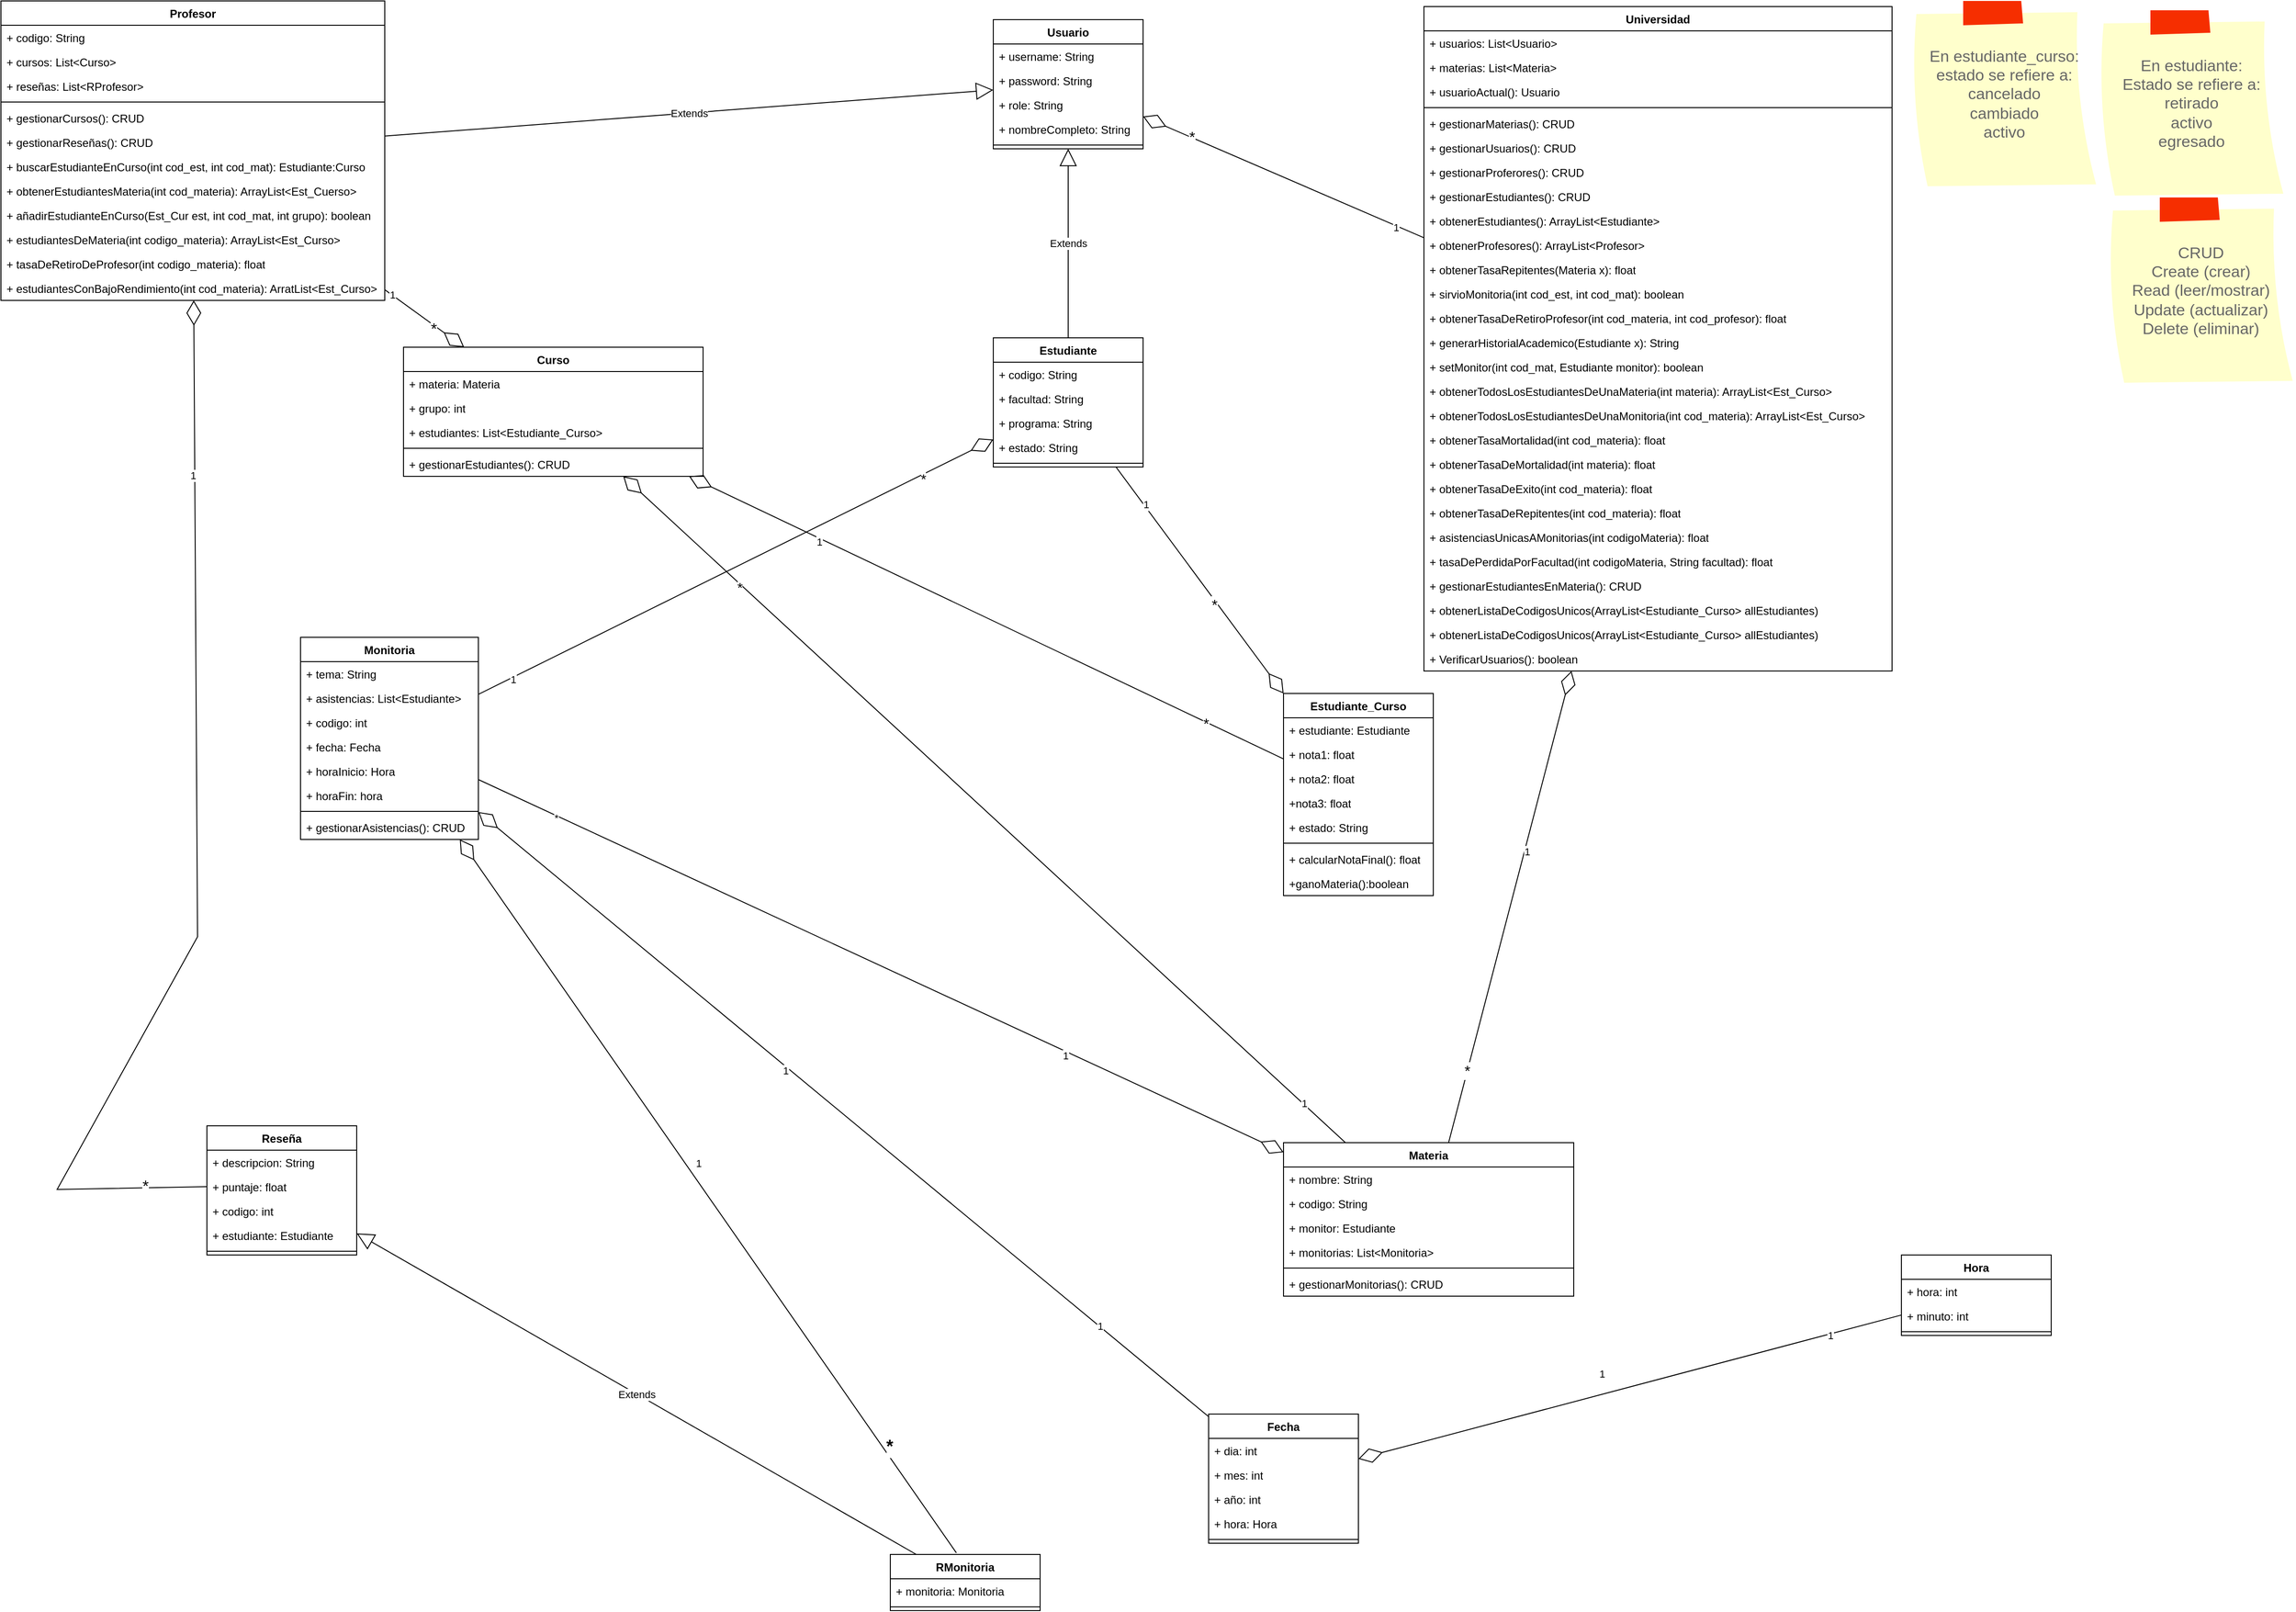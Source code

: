 <mxfile version="24.8.6">
  <diagram name="Página-1" id="ASGLn0Mir-iY2OB1hIj6">
    <mxGraphModel dx="1629" dy="743" grid="1" gridSize="10" guides="1" tooltips="1" connect="1" arrows="1" fold="1" page="1" pageScale="1" pageWidth="827" pageHeight="1169" math="0" shadow="0">
      <root>
        <mxCell id="0" />
        <mxCell id="1" parent="0" />
        <mxCell id="AoM7Gvj8RghsUYqB5_-P-1" value="Universidad&lt;div&gt;&lt;br&gt;&lt;/div&gt;" style="swimlane;fontStyle=1;align=center;verticalAlign=top;childLayout=stackLayout;horizontal=1;startSize=26;horizontalStack=0;resizeParent=1;resizeParentMax=0;resizeLast=0;collapsible=1;marginBottom=0;whiteSpace=wrap;html=1;" parent="1" vertex="1">
          <mxGeometry x="700" y="36" width="500" height="710" as="geometry" />
        </mxCell>
        <mxCell id="AoM7Gvj8RghsUYqB5_-P-2" value="+ usuarios: List&amp;lt;Usuario&amp;gt;" style="text;strokeColor=none;fillColor=none;align=left;verticalAlign=top;spacingLeft=4;spacingRight=4;overflow=hidden;rotatable=0;points=[[0,0.5],[1,0.5]];portConstraint=eastwest;whiteSpace=wrap;html=1;" parent="AoM7Gvj8RghsUYqB5_-P-1" vertex="1">
          <mxGeometry y="26" width="500" height="26" as="geometry" />
        </mxCell>
        <mxCell id="AoM7Gvj8RghsUYqB5_-P-25" value="+ materias: List&amp;lt;Materia&amp;gt;" style="text;strokeColor=none;fillColor=none;align=left;verticalAlign=top;spacingLeft=4;spacingRight=4;overflow=hidden;rotatable=0;points=[[0,0.5],[1,0.5]];portConstraint=eastwest;whiteSpace=wrap;html=1;" parent="AoM7Gvj8RghsUYqB5_-P-1" vertex="1">
          <mxGeometry y="52" width="500" height="26" as="geometry" />
        </mxCell>
        <mxCell id="PBw1r3jamCmrvSQv8uUk-10" value="+ usuarioActual(): Usuario" style="text;strokeColor=none;fillColor=none;align=left;verticalAlign=top;spacingLeft=4;spacingRight=4;overflow=hidden;rotatable=0;points=[[0,0.5],[1,0.5]];portConstraint=eastwest;whiteSpace=wrap;html=1;" parent="AoM7Gvj8RghsUYqB5_-P-1" vertex="1">
          <mxGeometry y="78" width="500" height="26" as="geometry" />
        </mxCell>
        <mxCell id="AoM7Gvj8RghsUYqB5_-P-3" value="" style="line;strokeWidth=1;fillColor=none;align=left;verticalAlign=middle;spacingTop=-1;spacingLeft=3;spacingRight=3;rotatable=0;labelPosition=right;points=[];portConstraint=eastwest;strokeColor=inherit;" parent="AoM7Gvj8RghsUYqB5_-P-1" vertex="1">
          <mxGeometry y="104" width="500" height="8" as="geometry" />
        </mxCell>
        <mxCell id="AoM7Gvj8RghsUYqB5_-P-120" value="+ gestionarMaterias(): CRUD" style="text;strokeColor=none;fillColor=none;align=left;verticalAlign=top;spacingLeft=4;spacingRight=4;overflow=hidden;rotatable=0;points=[[0,0.5],[1,0.5]];portConstraint=eastwest;whiteSpace=wrap;html=1;" parent="AoM7Gvj8RghsUYqB5_-P-1" vertex="1">
          <mxGeometry y="112" width="500" height="26" as="geometry" />
        </mxCell>
        <mxCell id="PBw1r3jamCmrvSQv8uUk-11" value="+ gestionarUsuarios(): CRUD" style="text;strokeColor=none;fillColor=none;align=left;verticalAlign=top;spacingLeft=4;spacingRight=4;overflow=hidden;rotatable=0;points=[[0,0.5],[1,0.5]];portConstraint=eastwest;whiteSpace=wrap;html=1;" parent="AoM7Gvj8RghsUYqB5_-P-1" vertex="1">
          <mxGeometry y="138" width="500" height="26" as="geometry" />
        </mxCell>
        <mxCell id="PBw1r3jamCmrvSQv8uUk-12" value="+ gestionarProferores(): CRUD" style="text;strokeColor=none;fillColor=none;align=left;verticalAlign=top;spacingLeft=4;spacingRight=4;overflow=hidden;rotatable=0;points=[[0,0.5],[1,0.5]];portConstraint=eastwest;whiteSpace=wrap;html=1;" parent="AoM7Gvj8RghsUYqB5_-P-1" vertex="1">
          <mxGeometry y="164" width="500" height="26" as="geometry" />
        </mxCell>
        <mxCell id="AoM7Gvj8RghsUYqB5_-P-132" value="+ gestionarEstudiantes(): CRUD" style="text;strokeColor=none;fillColor=none;align=left;verticalAlign=top;spacingLeft=4;spacingRight=4;overflow=hidden;rotatable=0;points=[[0,0.5],[1,0.5]];portConstraint=eastwest;whiteSpace=wrap;html=1;" parent="AoM7Gvj8RghsUYqB5_-P-1" vertex="1">
          <mxGeometry y="190" width="500" height="26" as="geometry" />
        </mxCell>
        <mxCell id="PBw1r3jamCmrvSQv8uUk-14" value="+ obtenerEstudiantes(): ArrayList&amp;lt;Estudiante&amp;gt;" style="text;strokeColor=none;fillColor=none;align=left;verticalAlign=top;spacingLeft=4;spacingRight=4;overflow=hidden;rotatable=0;points=[[0,0.5],[1,0.5]];portConstraint=eastwest;whiteSpace=wrap;html=1;" parent="AoM7Gvj8RghsUYqB5_-P-1" vertex="1">
          <mxGeometry y="216" width="500" height="26" as="geometry" />
        </mxCell>
        <mxCell id="PBw1r3jamCmrvSQv8uUk-15" value="+ obtenerProfesores(): ArrayList&amp;lt;Profesor&amp;gt;" style="text;strokeColor=none;fillColor=none;align=left;verticalAlign=top;spacingLeft=4;spacingRight=4;overflow=hidden;rotatable=0;points=[[0,0.5],[1,0.5]];portConstraint=eastwest;whiteSpace=wrap;html=1;" parent="AoM7Gvj8RghsUYqB5_-P-1" vertex="1">
          <mxGeometry y="242" width="500" height="26" as="geometry" />
        </mxCell>
        <mxCell id="AoM7Gvj8RghsUYqB5_-P-136" value="+ obtenerTasaRepitentes(Materia x): float" style="text;strokeColor=none;fillColor=none;align=left;verticalAlign=top;spacingLeft=4;spacingRight=4;overflow=hidden;rotatable=0;points=[[0,0.5],[1,0.5]];portConstraint=eastwest;whiteSpace=wrap;html=1;" parent="AoM7Gvj8RghsUYqB5_-P-1" vertex="1">
          <mxGeometry y="268" width="500" height="26" as="geometry" />
        </mxCell>
        <mxCell id="AoM7Gvj8RghsUYqB5_-P-141" value="+ sirvioMonitoria(int cod_est, int cod_mat): boolean" style="text;strokeColor=none;fillColor=none;align=left;verticalAlign=top;spacingLeft=4;spacingRight=4;overflow=hidden;rotatable=0;points=[[0,0.5],[1,0.5]];portConstraint=eastwest;whiteSpace=wrap;html=1;" parent="AoM7Gvj8RghsUYqB5_-P-1" vertex="1">
          <mxGeometry y="294" width="500" height="26" as="geometry" />
        </mxCell>
        <mxCell id="AoM7Gvj8RghsUYqB5_-P-148" value="+ obtenerTasaDeRetiroProfesor(int cod_materia, int cod_profesor): float" style="text;strokeColor=none;fillColor=none;align=left;verticalAlign=top;spacingLeft=4;spacingRight=4;overflow=hidden;rotatable=0;points=[[0,0.5],[1,0.5]];portConstraint=eastwest;whiteSpace=wrap;html=1;" parent="AoM7Gvj8RghsUYqB5_-P-1" vertex="1">
          <mxGeometry y="320" width="500" height="26" as="geometry" />
        </mxCell>
        <mxCell id="AoM7Gvj8RghsUYqB5_-P-151" value="+ generarHistorialAcademico(Estudiante x): String" style="text;strokeColor=none;fillColor=none;align=left;verticalAlign=top;spacingLeft=4;spacingRight=4;overflow=hidden;rotatable=0;points=[[0,0.5],[1,0.5]];portConstraint=eastwest;whiteSpace=wrap;html=1;" parent="AoM7Gvj8RghsUYqB5_-P-1" vertex="1">
          <mxGeometry y="346" width="500" height="26" as="geometry" />
        </mxCell>
        <mxCell id="PBw1r3jamCmrvSQv8uUk-16" value="+ setMonitor(int cod_mat, Estudiante monitor): boolean" style="text;strokeColor=none;fillColor=none;align=left;verticalAlign=top;spacingLeft=4;spacingRight=4;overflow=hidden;rotatable=0;points=[[0,0.5],[1,0.5]];portConstraint=eastwest;whiteSpace=wrap;html=1;" parent="AoM7Gvj8RghsUYqB5_-P-1" vertex="1">
          <mxGeometry y="372" width="500" height="26" as="geometry" />
        </mxCell>
        <mxCell id="PBw1r3jamCmrvSQv8uUk-17" value="+ obtenerTodosLosEstudiantesDeUnaMateria(int materia): ArrayList&amp;lt;Est_Curso&amp;gt;" style="text;strokeColor=none;fillColor=none;align=left;verticalAlign=top;spacingLeft=4;spacingRight=4;overflow=hidden;rotatable=0;points=[[0,0.5],[1,0.5]];portConstraint=eastwest;whiteSpace=wrap;html=1;" parent="AoM7Gvj8RghsUYqB5_-P-1" vertex="1">
          <mxGeometry y="398" width="500" height="26" as="geometry" />
        </mxCell>
        <mxCell id="PBw1r3jamCmrvSQv8uUk-18" value="+ obtenerTodosLosEstudiantesDeUnaMonitoria(int cod_materia): ArrayList&amp;lt;Est_Curso&amp;gt;" style="text;strokeColor=none;fillColor=none;align=left;verticalAlign=top;spacingLeft=4;spacingRight=4;overflow=hidden;rotatable=0;points=[[0,0.5],[1,0.5]];portConstraint=eastwest;whiteSpace=wrap;html=1;" parent="AoM7Gvj8RghsUYqB5_-P-1" vertex="1">
          <mxGeometry y="424" width="500" height="26" as="geometry" />
        </mxCell>
        <mxCell id="PBw1r3jamCmrvSQv8uUk-19" value="+ obtenerTasaMortalidad(int cod_materia): float" style="text;strokeColor=none;fillColor=none;align=left;verticalAlign=top;spacingLeft=4;spacingRight=4;overflow=hidden;rotatable=0;points=[[0,0.5],[1,0.5]];portConstraint=eastwest;whiteSpace=wrap;html=1;" parent="AoM7Gvj8RghsUYqB5_-P-1" vertex="1">
          <mxGeometry y="450" width="500" height="26" as="geometry" />
        </mxCell>
        <mxCell id="PBw1r3jamCmrvSQv8uUk-22" value="+ obtenerTasaDeMortalidad(int materia): float" style="text;strokeColor=none;fillColor=none;align=left;verticalAlign=top;spacingLeft=4;spacingRight=4;overflow=hidden;rotatable=0;points=[[0,0.5],[1,0.5]];portConstraint=eastwest;whiteSpace=wrap;html=1;" parent="AoM7Gvj8RghsUYqB5_-P-1" vertex="1">
          <mxGeometry y="476" width="500" height="26" as="geometry" />
        </mxCell>
        <mxCell id="PBw1r3jamCmrvSQv8uUk-23" value="+ obtenerTasaDeExito(int cod_materia): float" style="text;strokeColor=none;fillColor=none;align=left;verticalAlign=top;spacingLeft=4;spacingRight=4;overflow=hidden;rotatable=0;points=[[0,0.5],[1,0.5]];portConstraint=eastwest;whiteSpace=wrap;html=1;" parent="AoM7Gvj8RghsUYqB5_-P-1" vertex="1">
          <mxGeometry y="502" width="500" height="26" as="geometry" />
        </mxCell>
        <mxCell id="PBw1r3jamCmrvSQv8uUk-24" value="+ obtenerTasaDeRepitentes(int cod_materia): float" style="text;strokeColor=none;fillColor=none;align=left;verticalAlign=top;spacingLeft=4;spacingRight=4;overflow=hidden;rotatable=0;points=[[0,0.5],[1,0.5]];portConstraint=eastwest;whiteSpace=wrap;html=1;" parent="AoM7Gvj8RghsUYqB5_-P-1" vertex="1">
          <mxGeometry y="528" width="500" height="26" as="geometry" />
        </mxCell>
        <mxCell id="PBw1r3jamCmrvSQv8uUk-25" value="+&amp;nbsp;asistenciasUnicasAMonitorias(int codigoMateria): float" style="text;strokeColor=none;fillColor=none;align=left;verticalAlign=top;spacingLeft=4;spacingRight=4;overflow=hidden;rotatable=0;points=[[0,0.5],[1,0.5]];portConstraint=eastwest;whiteSpace=wrap;html=1;" parent="AoM7Gvj8RghsUYqB5_-P-1" vertex="1">
          <mxGeometry y="554" width="500" height="26" as="geometry" />
        </mxCell>
        <mxCell id="PBw1r3jamCmrvSQv8uUk-26" value="+&amp;nbsp;tasaDePerdidaPorFacultad(int codigoMateria, String facultad): float" style="text;strokeColor=none;fillColor=none;align=left;verticalAlign=top;spacingLeft=4;spacingRight=4;overflow=hidden;rotatable=0;points=[[0,0.5],[1,0.5]];portConstraint=eastwest;whiteSpace=wrap;html=1;" parent="AoM7Gvj8RghsUYqB5_-P-1" vertex="1">
          <mxGeometry y="580" width="500" height="26" as="geometry" />
        </mxCell>
        <mxCell id="PBw1r3jamCmrvSQv8uUk-28" value="+ gestionarEstudiantesEnMateria(): CRUD" style="text;strokeColor=none;fillColor=none;align=left;verticalAlign=top;spacingLeft=4;spacingRight=4;overflow=hidden;rotatable=0;points=[[0,0.5],[1,0.5]];portConstraint=eastwest;whiteSpace=wrap;html=1;" parent="AoM7Gvj8RghsUYqB5_-P-1" vertex="1">
          <mxGeometry y="606" width="500" height="26" as="geometry" />
        </mxCell>
        <mxCell id="UM3uj9t8HMumUVPEENlZ-3" value="+&amp;nbsp;obtenerListaDeCodigosUnicos(ArrayList&amp;lt;Estudiante_Curso&amp;gt; allEstudiantes)" style="text;strokeColor=none;fillColor=none;align=left;verticalAlign=top;spacingLeft=4;spacingRight=4;overflow=hidden;rotatable=0;points=[[0,0.5],[1,0.5]];portConstraint=eastwest;whiteSpace=wrap;html=1;" vertex="1" parent="AoM7Gvj8RghsUYqB5_-P-1">
          <mxGeometry y="632" width="500" height="26" as="geometry" />
        </mxCell>
        <mxCell id="UM3uj9t8HMumUVPEENlZ-4" value="+&amp;nbsp;obtenerListaDeCodigosUnicos(ArrayList&amp;lt;Estudiante_Curso&amp;gt; allEstudiantes)" style="text;strokeColor=none;fillColor=none;align=left;verticalAlign=top;spacingLeft=4;spacingRight=4;overflow=hidden;rotatable=0;points=[[0,0.5],[1,0.5]];portConstraint=eastwest;whiteSpace=wrap;html=1;" vertex="1" parent="AoM7Gvj8RghsUYqB5_-P-1">
          <mxGeometry y="658" width="500" height="26" as="geometry" />
        </mxCell>
        <mxCell id="UM3uj9t8HMumUVPEENlZ-5" value="+&amp;nbsp;VerificarUsuarios(): boolean" style="text;strokeColor=none;fillColor=none;align=left;verticalAlign=top;spacingLeft=4;spacingRight=4;overflow=hidden;rotatable=0;points=[[0,0.5],[1,0.5]];portConstraint=eastwest;whiteSpace=wrap;html=1;" vertex="1" parent="AoM7Gvj8RghsUYqB5_-P-1">
          <mxGeometry y="684" width="500" height="26" as="geometry" />
        </mxCell>
        <mxCell id="AoM7Gvj8RghsUYqB5_-P-5" value="&lt;div&gt;Usuario&lt;/div&gt;" style="swimlane;fontStyle=1;align=center;verticalAlign=top;childLayout=stackLayout;horizontal=1;startSize=26;horizontalStack=0;resizeParent=1;resizeParentMax=0;resizeLast=0;collapsible=1;marginBottom=0;whiteSpace=wrap;html=1;" parent="1" vertex="1">
          <mxGeometry x="240" y="50" width="160" height="138" as="geometry" />
        </mxCell>
        <mxCell id="AoM7Gvj8RghsUYqB5_-P-17" value="+ username: String" style="text;strokeColor=none;fillColor=none;align=left;verticalAlign=top;spacingLeft=4;spacingRight=4;overflow=hidden;rotatable=0;points=[[0,0.5],[1,0.5]];portConstraint=eastwest;whiteSpace=wrap;html=1;" parent="AoM7Gvj8RghsUYqB5_-P-5" vertex="1">
          <mxGeometry y="26" width="160" height="26" as="geometry" />
        </mxCell>
        <mxCell id="AoM7Gvj8RghsUYqB5_-P-6" value="+ password: String" style="text;strokeColor=none;fillColor=none;align=left;verticalAlign=top;spacingLeft=4;spacingRight=4;overflow=hidden;rotatable=0;points=[[0,0.5],[1,0.5]];portConstraint=eastwest;whiteSpace=wrap;html=1;" parent="AoM7Gvj8RghsUYqB5_-P-5" vertex="1">
          <mxGeometry y="52" width="160" height="26" as="geometry" />
        </mxCell>
        <mxCell id="AoM7Gvj8RghsUYqB5_-P-24" value="+ role: String" style="text;strokeColor=none;fillColor=none;align=left;verticalAlign=top;spacingLeft=4;spacingRight=4;overflow=hidden;rotatable=0;points=[[0,0.5],[1,0.5]];portConstraint=eastwest;whiteSpace=wrap;html=1;" parent="AoM7Gvj8RghsUYqB5_-P-5" vertex="1">
          <mxGeometry y="78" width="160" height="26" as="geometry" />
        </mxCell>
        <mxCell id="AoM7Gvj8RghsUYqB5_-P-20" value="+ nombreCompleto: String" style="text;strokeColor=none;fillColor=none;align=left;verticalAlign=top;spacingLeft=4;spacingRight=4;overflow=hidden;rotatable=0;points=[[0,0.5],[1,0.5]];portConstraint=eastwest;whiteSpace=wrap;html=1;" parent="AoM7Gvj8RghsUYqB5_-P-5" vertex="1">
          <mxGeometry y="104" width="160" height="26" as="geometry" />
        </mxCell>
        <mxCell id="AoM7Gvj8RghsUYqB5_-P-7" value="" style="line;strokeWidth=1;fillColor=none;align=left;verticalAlign=middle;spacingTop=-1;spacingLeft=3;spacingRight=3;rotatable=0;labelPosition=right;points=[];portConstraint=eastwest;strokeColor=inherit;" parent="AoM7Gvj8RghsUYqB5_-P-5" vertex="1">
          <mxGeometry y="130" width="160" height="8" as="geometry" />
        </mxCell>
        <mxCell id="AoM7Gvj8RghsUYqB5_-P-9" value="&lt;div&gt;Profesor&lt;/div&gt;" style="swimlane;fontStyle=1;align=center;verticalAlign=top;childLayout=stackLayout;horizontal=1;startSize=26;horizontalStack=0;resizeParent=1;resizeParentMax=0;resizeLast=0;collapsible=1;marginBottom=0;whiteSpace=wrap;html=1;" parent="1" vertex="1">
          <mxGeometry x="-820" y="30" width="410" height="320" as="geometry" />
        </mxCell>
        <mxCell id="AoM7Gvj8RghsUYqB5_-P-10" value="+ codigo: String" style="text;strokeColor=none;fillColor=none;align=left;verticalAlign=top;spacingLeft=4;spacingRight=4;overflow=hidden;rotatable=0;points=[[0,0.5],[1,0.5]];portConstraint=eastwest;whiteSpace=wrap;html=1;" parent="AoM7Gvj8RghsUYqB5_-P-9" vertex="1">
          <mxGeometry y="26" width="410" height="26" as="geometry" />
        </mxCell>
        <mxCell id="AoM7Gvj8RghsUYqB5_-P-118" value="+ cursos: List&amp;lt;Curso&amp;gt;" style="text;strokeColor=none;fillColor=none;align=left;verticalAlign=top;spacingLeft=4;spacingRight=4;overflow=hidden;rotatable=0;points=[[0,0.5],[1,0.5]];portConstraint=eastwest;whiteSpace=wrap;html=1;" parent="AoM7Gvj8RghsUYqB5_-P-9" vertex="1">
          <mxGeometry y="52" width="410" height="26" as="geometry" />
        </mxCell>
        <mxCell id="AoM7Gvj8RghsUYqB5_-P-28" value="+ reseñas: List&amp;lt;RProfesor&amp;gt;" style="text;strokeColor=none;fillColor=none;align=left;verticalAlign=top;spacingLeft=4;spacingRight=4;overflow=hidden;rotatable=0;points=[[0,0.5],[1,0.5]];portConstraint=eastwest;whiteSpace=wrap;html=1;" parent="AoM7Gvj8RghsUYqB5_-P-9" vertex="1">
          <mxGeometry y="78" width="410" height="26" as="geometry" />
        </mxCell>
        <mxCell id="AoM7Gvj8RghsUYqB5_-P-11" value="" style="line;strokeWidth=1;fillColor=none;align=left;verticalAlign=middle;spacingTop=-1;spacingLeft=3;spacingRight=3;rotatable=0;labelPosition=right;points=[];portConstraint=eastwest;strokeColor=inherit;" parent="AoM7Gvj8RghsUYqB5_-P-9" vertex="1">
          <mxGeometry y="104" width="410" height="8" as="geometry" />
        </mxCell>
        <mxCell id="AoM7Gvj8RghsUYqB5_-P-121" value="+ gestionarCursos(): CRUD" style="text;strokeColor=none;fillColor=none;align=left;verticalAlign=top;spacingLeft=4;spacingRight=4;overflow=hidden;rotatable=0;points=[[0,0.5],[1,0.5]];portConstraint=eastwest;whiteSpace=wrap;html=1;" parent="AoM7Gvj8RghsUYqB5_-P-9" vertex="1">
          <mxGeometry y="112" width="410" height="26" as="geometry" />
        </mxCell>
        <mxCell id="AoM7Gvj8RghsUYqB5_-P-122" value="+ gestionarReseñas(): CRUD" style="text;strokeColor=none;fillColor=none;align=left;verticalAlign=top;spacingLeft=4;spacingRight=4;overflow=hidden;rotatable=0;points=[[0,0.5],[1,0.5]];portConstraint=eastwest;whiteSpace=wrap;html=1;" parent="AoM7Gvj8RghsUYqB5_-P-9" vertex="1">
          <mxGeometry y="138" width="410" height="26" as="geometry" />
        </mxCell>
        <mxCell id="AoM7Gvj8RghsUYqB5_-P-144" value="+ buscarEstudianteEnCurso(int cod_est, int cod_mat): Estudiante:Curso" style="text;strokeColor=none;fillColor=none;align=left;verticalAlign=top;spacingLeft=4;spacingRight=4;overflow=hidden;rotatable=0;points=[[0,0.5],[1,0.5]];portConstraint=eastwest;whiteSpace=wrap;html=1;" parent="AoM7Gvj8RghsUYqB5_-P-9" vertex="1">
          <mxGeometry y="164" width="410" height="26" as="geometry" />
        </mxCell>
        <mxCell id="AoM7Gvj8RghsUYqB5_-P-145" value="+&amp;nbsp;obtenerEstudiantesMateria(int cod_materia): ArrayList&amp;lt;Est_Cuerso&amp;gt;" style="text;strokeColor=none;fillColor=none;align=left;verticalAlign=top;spacingLeft=4;spacingRight=4;overflow=hidden;rotatable=0;points=[[0,0.5],[1,0.5]];portConstraint=eastwest;whiteSpace=wrap;html=1;" parent="AoM7Gvj8RghsUYqB5_-P-9" vertex="1">
          <mxGeometry y="190" width="410" height="26" as="geometry" />
        </mxCell>
        <mxCell id="PBw1r3jamCmrvSQv8uUk-5" value="+ añadirEstudianteEnCurso(Est_Cur est, int cod_mat, int grupo): boolean" style="text;strokeColor=none;fillColor=none;align=left;verticalAlign=top;spacingLeft=4;spacingRight=4;overflow=hidden;rotatable=0;points=[[0,0.5],[1,0.5]];portConstraint=eastwest;whiteSpace=wrap;html=1;" parent="AoM7Gvj8RghsUYqB5_-P-9" vertex="1">
          <mxGeometry y="216" width="410" height="26" as="geometry" />
        </mxCell>
        <mxCell id="PBw1r3jamCmrvSQv8uUk-6" value="+&amp;nbsp;estudiantesDeMateria(int codigo_materia): ArrayList&amp;lt;Est_Curso&amp;gt;" style="text;strokeColor=none;fillColor=none;align=left;verticalAlign=top;spacingLeft=4;spacingRight=4;overflow=hidden;rotatable=0;points=[[0,0.5],[1,0.5]];portConstraint=eastwest;whiteSpace=wrap;html=1;" parent="AoM7Gvj8RghsUYqB5_-P-9" vertex="1">
          <mxGeometry y="242" width="410" height="26" as="geometry" />
        </mxCell>
        <mxCell id="PBw1r3jamCmrvSQv8uUk-7" value="+&amp;nbsp;tasaDeRetiroDeProfesor(int codigo_materia): float" style="text;strokeColor=none;fillColor=none;align=left;verticalAlign=top;spacingLeft=4;spacingRight=4;overflow=hidden;rotatable=0;points=[[0,0.5],[1,0.5]];portConstraint=eastwest;whiteSpace=wrap;html=1;" parent="AoM7Gvj8RghsUYqB5_-P-9" vertex="1">
          <mxGeometry y="268" width="410" height="26" as="geometry" />
        </mxCell>
        <mxCell id="PBw1r3jamCmrvSQv8uUk-8" value="+&amp;nbsp;estudiantesConBajoRendimiento(int cod_materia): ArratList&amp;lt;Est_Curso&amp;gt;" style="text;strokeColor=none;fillColor=none;align=left;verticalAlign=top;spacingLeft=4;spacingRight=4;overflow=hidden;rotatable=0;points=[[0,0.5],[1,0.5]];portConstraint=eastwest;whiteSpace=wrap;html=1;" parent="AoM7Gvj8RghsUYqB5_-P-9" vertex="1">
          <mxGeometry y="294" width="410" height="26" as="geometry" />
        </mxCell>
        <mxCell id="AoM7Gvj8RghsUYqB5_-P-13" value="&lt;div&gt;Estudiante&lt;/div&gt;" style="swimlane;fontStyle=1;align=center;verticalAlign=top;childLayout=stackLayout;horizontal=1;startSize=26;horizontalStack=0;resizeParent=1;resizeParentMax=0;resizeLast=0;collapsible=1;marginBottom=0;whiteSpace=wrap;html=1;" parent="1" vertex="1">
          <mxGeometry x="240" y="390" width="160" height="138" as="geometry" />
        </mxCell>
        <mxCell id="AoM7Gvj8RghsUYqB5_-P-14" value="+ codigo: String" style="text;strokeColor=none;fillColor=none;align=left;verticalAlign=top;spacingLeft=4;spacingRight=4;overflow=hidden;rotatable=0;points=[[0,0.5],[1,0.5]];portConstraint=eastwest;whiteSpace=wrap;html=1;" parent="AoM7Gvj8RghsUYqB5_-P-13" vertex="1">
          <mxGeometry y="26" width="160" height="26" as="geometry" />
        </mxCell>
        <mxCell id="AoM7Gvj8RghsUYqB5_-P-149" value="+ facultad: String" style="text;strokeColor=none;fillColor=none;align=left;verticalAlign=top;spacingLeft=4;spacingRight=4;overflow=hidden;rotatable=0;points=[[0,0.5],[1,0.5]];portConstraint=eastwest;whiteSpace=wrap;html=1;" parent="AoM7Gvj8RghsUYqB5_-P-13" vertex="1">
          <mxGeometry y="52" width="160" height="26" as="geometry" />
        </mxCell>
        <mxCell id="AoM7Gvj8RghsUYqB5_-P-150" value="+ programa: String" style="text;strokeColor=none;fillColor=none;align=left;verticalAlign=top;spacingLeft=4;spacingRight=4;overflow=hidden;rotatable=0;points=[[0,0.5],[1,0.5]];portConstraint=eastwest;whiteSpace=wrap;html=1;" parent="AoM7Gvj8RghsUYqB5_-P-13" vertex="1">
          <mxGeometry y="78" width="160" height="26" as="geometry" />
        </mxCell>
        <mxCell id="AoM7Gvj8RghsUYqB5_-P-147" value="+ estado: String" style="text;strokeColor=none;fillColor=none;align=left;verticalAlign=top;spacingLeft=4;spacingRight=4;overflow=hidden;rotatable=0;points=[[0,0.5],[1,0.5]];portConstraint=eastwest;whiteSpace=wrap;html=1;" parent="AoM7Gvj8RghsUYqB5_-P-13" vertex="1">
          <mxGeometry y="104" width="160" height="26" as="geometry" />
        </mxCell>
        <mxCell id="AoM7Gvj8RghsUYqB5_-P-15" value="" style="line;strokeWidth=1;fillColor=none;align=left;verticalAlign=middle;spacingTop=-1;spacingLeft=3;spacingRight=3;rotatable=0;labelPosition=right;points=[];portConstraint=eastwest;strokeColor=inherit;" parent="AoM7Gvj8RghsUYqB5_-P-13" vertex="1">
          <mxGeometry y="130" width="160" height="8" as="geometry" />
        </mxCell>
        <mxCell id="AoM7Gvj8RghsUYqB5_-P-18" value="Extends" style="endArrow=block;endSize=16;endFill=0;html=1;rounded=0;" parent="1" source="AoM7Gvj8RghsUYqB5_-P-9" target="AoM7Gvj8RghsUYqB5_-P-5" edge="1">
          <mxGeometry width="160" relative="1" as="geometry">
            <mxPoint x="330" y="400" as="sourcePoint" />
            <mxPoint x="490" y="400" as="targetPoint" />
          </mxGeometry>
        </mxCell>
        <mxCell id="AoM7Gvj8RghsUYqB5_-P-19" value="Extends" style="endArrow=block;endSize=16;endFill=0;html=1;rounded=0;" parent="1" source="AoM7Gvj8RghsUYqB5_-P-13" target="AoM7Gvj8RghsUYqB5_-P-5" edge="1">
          <mxGeometry width="160" relative="1" as="geometry">
            <mxPoint x="305" y="410" as="sourcePoint" />
            <mxPoint x="344" y="362" as="targetPoint" />
          </mxGeometry>
        </mxCell>
        <mxCell id="AoM7Gvj8RghsUYqB5_-P-27" value="" style="endArrow=diamondThin;endFill=0;endSize=24;html=1;rounded=0;" parent="1" source="AoM7Gvj8RghsUYqB5_-P-1" target="AoM7Gvj8RghsUYqB5_-P-5" edge="1">
          <mxGeometry width="160" relative="1" as="geometry">
            <mxPoint x="330" y="510" as="sourcePoint" />
            <mxPoint x="490" y="510" as="targetPoint" />
          </mxGeometry>
        </mxCell>
        <mxCell id="AoM7Gvj8RghsUYqB5_-P-71" value="*" style="edgeLabel;html=1;align=center;verticalAlign=middle;resizable=0;points=[];fontSize=16;" parent="AoM7Gvj8RghsUYqB5_-P-27" vertex="1" connectable="0">
          <mxGeometry x="0.655" y="-1" relative="1" as="geometry">
            <mxPoint as="offset" />
          </mxGeometry>
        </mxCell>
        <mxCell id="AoM7Gvj8RghsUYqB5_-P-72" value="1" style="edgeLabel;html=1;align=center;verticalAlign=middle;resizable=0;points=[];" parent="AoM7Gvj8RghsUYqB5_-P-27" vertex="1" connectable="0">
          <mxGeometry x="-0.804" y="2" relative="1" as="geometry">
            <mxPoint as="offset" />
          </mxGeometry>
        </mxCell>
        <mxCell id="AoM7Gvj8RghsUYqB5_-P-29" value="&lt;div&gt;Materia&lt;/div&gt;" style="swimlane;fontStyle=1;align=center;verticalAlign=top;childLayout=stackLayout;horizontal=1;startSize=26;horizontalStack=0;resizeParent=1;resizeParentMax=0;resizeLast=0;collapsible=1;marginBottom=0;whiteSpace=wrap;html=1;" parent="1" vertex="1">
          <mxGeometry x="550" y="1250" width="310" height="164" as="geometry" />
        </mxCell>
        <mxCell id="AoM7Gvj8RghsUYqB5_-P-38" value="+ nombre: String" style="text;strokeColor=none;fillColor=none;align=left;verticalAlign=top;spacingLeft=4;spacingRight=4;overflow=hidden;rotatable=0;points=[[0,0.5],[1,0.5]];portConstraint=eastwest;whiteSpace=wrap;html=1;" parent="AoM7Gvj8RghsUYqB5_-P-29" vertex="1">
          <mxGeometry y="26" width="310" height="26" as="geometry" />
        </mxCell>
        <mxCell id="AoM7Gvj8RghsUYqB5_-P-30" value="+ codigo: String" style="text;strokeColor=none;fillColor=none;align=left;verticalAlign=top;spacingLeft=4;spacingRight=4;overflow=hidden;rotatable=0;points=[[0,0.5],[1,0.5]];portConstraint=eastwest;whiteSpace=wrap;html=1;" parent="AoM7Gvj8RghsUYqB5_-P-29" vertex="1">
          <mxGeometry y="52" width="310" height="26" as="geometry" />
        </mxCell>
        <mxCell id="AoM7Gvj8RghsUYqB5_-P-49" value="+ monitor: Estudiante" style="text;strokeColor=none;fillColor=none;align=left;verticalAlign=top;spacingLeft=4;spacingRight=4;overflow=hidden;rotatable=0;points=[[0,0.5],[1,0.5]];portConstraint=eastwest;whiteSpace=wrap;html=1;" parent="AoM7Gvj8RghsUYqB5_-P-29" vertex="1">
          <mxGeometry y="78" width="310" height="26" as="geometry" />
        </mxCell>
        <mxCell id="AoM7Gvj8RghsUYqB5_-P-139" value="+ monitorias: List&amp;lt;Monitoria&amp;gt;" style="text;strokeColor=none;fillColor=none;align=left;verticalAlign=top;spacingLeft=4;spacingRight=4;overflow=hidden;rotatable=0;points=[[0,0.5],[1,0.5]];portConstraint=eastwest;whiteSpace=wrap;html=1;" parent="AoM7Gvj8RghsUYqB5_-P-29" vertex="1">
          <mxGeometry y="104" width="310" height="26" as="geometry" />
        </mxCell>
        <mxCell id="AoM7Gvj8RghsUYqB5_-P-31" value="" style="line;strokeWidth=1;fillColor=none;align=left;verticalAlign=middle;spacingTop=-1;spacingLeft=3;spacingRight=3;rotatable=0;labelPosition=right;points=[];portConstraint=eastwest;strokeColor=inherit;" parent="AoM7Gvj8RghsUYqB5_-P-29" vertex="1">
          <mxGeometry y="130" width="310" height="8" as="geometry" />
        </mxCell>
        <mxCell id="1RFR9qxNkufwgJUMMZnU-1" value="+ gestionarMonitorias(): CRUD" style="text;strokeColor=none;fillColor=none;align=left;verticalAlign=top;spacingLeft=4;spacingRight=4;overflow=hidden;rotatable=0;points=[[0,0.5],[1,0.5]];portConstraint=eastwest;whiteSpace=wrap;html=1;" parent="AoM7Gvj8RghsUYqB5_-P-29" vertex="1">
          <mxGeometry y="138" width="310" height="26" as="geometry" />
        </mxCell>
        <mxCell id="AoM7Gvj8RghsUYqB5_-P-39" value="" style="endArrow=diamondThin;endFill=0;endSize=24;html=1;rounded=0;" parent="1" source="AoM7Gvj8RghsUYqB5_-P-29" target="AoM7Gvj8RghsUYqB5_-P-1" edge="1">
          <mxGeometry width="160" relative="1" as="geometry">
            <mxPoint x="170" y="520" as="sourcePoint" />
            <mxPoint x="330" y="520" as="targetPoint" />
          </mxGeometry>
        </mxCell>
        <mxCell id="AoM7Gvj8RghsUYqB5_-P-69" value="*" style="edgeLabel;html=1;align=center;verticalAlign=middle;resizable=0;points=[];fontSize=16;" parent="AoM7Gvj8RghsUYqB5_-P-39" vertex="1" connectable="0">
          <mxGeometry x="-0.698" relative="1" as="geometry">
            <mxPoint y="-1" as="offset" />
          </mxGeometry>
        </mxCell>
        <mxCell id="AoM7Gvj8RghsUYqB5_-P-70" value="1" style="edgeLabel;html=1;align=center;verticalAlign=middle;resizable=0;points=[];" parent="AoM7Gvj8RghsUYqB5_-P-39" vertex="1" connectable="0">
          <mxGeometry x="0.238" y="-2" relative="1" as="geometry">
            <mxPoint as="offset" />
          </mxGeometry>
        </mxCell>
        <mxCell id="AoM7Gvj8RghsUYqB5_-P-40" value="&lt;div&gt;Curso&lt;/div&gt;" style="swimlane;fontStyle=1;align=center;verticalAlign=top;childLayout=stackLayout;horizontal=1;startSize=26;horizontalStack=0;resizeParent=1;resizeParentMax=0;resizeLast=0;collapsible=1;marginBottom=0;whiteSpace=wrap;html=1;" parent="1" vertex="1">
          <mxGeometry x="-390" y="400" width="320" height="138" as="geometry" />
        </mxCell>
        <mxCell id="AoM7Gvj8RghsUYqB5_-P-42" value="+ materia: Materia" style="text;strokeColor=none;fillColor=none;align=left;verticalAlign=top;spacingLeft=4;spacingRight=4;overflow=hidden;rotatable=0;points=[[0,0.5],[1,0.5]];portConstraint=eastwest;whiteSpace=wrap;html=1;" parent="AoM7Gvj8RghsUYqB5_-P-40" vertex="1">
          <mxGeometry y="26" width="320" height="26" as="geometry" />
        </mxCell>
        <mxCell id="AoM7Gvj8RghsUYqB5_-P-66" value="+ grupo: int" style="text;strokeColor=none;fillColor=none;align=left;verticalAlign=top;spacingLeft=4;spacingRight=4;overflow=hidden;rotatable=0;points=[[0,0.5],[1,0.5]];portConstraint=eastwest;whiteSpace=wrap;html=1;" parent="AoM7Gvj8RghsUYqB5_-P-40" vertex="1">
          <mxGeometry y="52" width="320" height="26" as="geometry" />
        </mxCell>
        <mxCell id="AoM7Gvj8RghsUYqB5_-P-45" value="+ estudiantes: List&amp;lt;&lt;span style=&quot;text-align: center;&quot;&gt;Estudiante_Curso&lt;/span&gt;&amp;gt;" style="text;strokeColor=none;fillColor=none;align=left;verticalAlign=top;spacingLeft=4;spacingRight=4;overflow=hidden;rotatable=0;points=[[0,0.5],[1,0.5]];portConstraint=eastwest;whiteSpace=wrap;html=1;" parent="AoM7Gvj8RghsUYqB5_-P-40" vertex="1">
          <mxGeometry y="78" width="320" height="26" as="geometry" />
        </mxCell>
        <mxCell id="AoM7Gvj8RghsUYqB5_-P-43" value="" style="line;strokeWidth=1;fillColor=none;align=left;verticalAlign=middle;spacingTop=-1;spacingLeft=3;spacingRight=3;rotatable=0;labelPosition=right;points=[];portConstraint=eastwest;strokeColor=inherit;" parent="AoM7Gvj8RghsUYqB5_-P-40" vertex="1">
          <mxGeometry y="104" width="320" height="8" as="geometry" />
        </mxCell>
        <mxCell id="AoM7Gvj8RghsUYqB5_-P-119" value="+ gestionarEstudiantes(): CRUD" style="text;strokeColor=none;fillColor=none;align=left;verticalAlign=top;spacingLeft=4;spacingRight=4;overflow=hidden;rotatable=0;points=[[0,0.5],[1,0.5]];portConstraint=eastwest;whiteSpace=wrap;html=1;" parent="AoM7Gvj8RghsUYqB5_-P-40" vertex="1">
          <mxGeometry y="112" width="320" height="26" as="geometry" />
        </mxCell>
        <mxCell id="AoM7Gvj8RghsUYqB5_-P-46" value="" style="endArrow=diamondThin;endFill=0;endSize=24;html=1;rounded=0;" parent="1" source="AoM7Gvj8RghsUYqB5_-P-9" target="AoM7Gvj8RghsUYqB5_-P-40" edge="1">
          <mxGeometry width="160" relative="1" as="geometry">
            <mxPoint y="513" as="sourcePoint" />
            <mxPoint x="130" y="509" as="targetPoint" />
          </mxGeometry>
        </mxCell>
        <mxCell id="AoM7Gvj8RghsUYqB5_-P-62" value="*" style="edgeLabel;html=1;align=center;verticalAlign=middle;resizable=0;points=[];fontSize=17;" parent="AoM7Gvj8RghsUYqB5_-P-46" vertex="1" connectable="0">
          <mxGeometry x="0.625" y="-2" relative="1" as="geometry">
            <mxPoint x="-16" y="-9" as="offset" />
          </mxGeometry>
        </mxCell>
        <mxCell id="AoM7Gvj8RghsUYqB5_-P-63" value="1" style="edgeLabel;html=1;align=center;verticalAlign=middle;resizable=0;points=[];" parent="AoM7Gvj8RghsUYqB5_-P-46" vertex="1" connectable="0">
          <mxGeometry x="-0.847" relative="1" as="geometry">
            <mxPoint x="1" as="offset" />
          </mxGeometry>
        </mxCell>
        <mxCell id="AoM7Gvj8RghsUYqB5_-P-48" value="" style="endArrow=diamondThin;endFill=0;endSize=24;html=1;rounded=0;" parent="1" source="AoM7Gvj8RghsUYqB5_-P-29" target="AoM7Gvj8RghsUYqB5_-P-40" edge="1">
          <mxGeometry width="160" relative="1" as="geometry">
            <mxPoint x="20" y="533" as="sourcePoint" />
            <mxPoint x="150" y="529" as="targetPoint" />
          </mxGeometry>
        </mxCell>
        <mxCell id="AoM7Gvj8RghsUYqB5_-P-64" value="*" style="edgeLabel;html=1;align=center;verticalAlign=middle;resizable=0;points=[];fontSize=15;" parent="AoM7Gvj8RghsUYqB5_-P-48" vertex="1" connectable="0">
          <mxGeometry x="0.675" y="2" relative="1" as="geometry">
            <mxPoint as="offset" />
          </mxGeometry>
        </mxCell>
        <mxCell id="AoM7Gvj8RghsUYqB5_-P-65" value="1" style="edgeLabel;html=1;align=center;verticalAlign=middle;resizable=0;points=[];" parent="AoM7Gvj8RghsUYqB5_-P-48" vertex="1" connectable="0">
          <mxGeometry x="-0.884" y="-1" relative="1" as="geometry">
            <mxPoint as="offset" />
          </mxGeometry>
        </mxCell>
        <mxCell id="AoM7Gvj8RghsUYqB5_-P-50" value="&lt;div&gt;Estudiante_Curso&lt;/div&gt;" style="swimlane;fontStyle=1;align=center;verticalAlign=top;childLayout=stackLayout;horizontal=1;startSize=26;horizontalStack=0;resizeParent=1;resizeParentMax=0;resizeLast=0;collapsible=1;marginBottom=0;whiteSpace=wrap;html=1;" parent="1" vertex="1">
          <mxGeometry x="550" y="770" width="160" height="216" as="geometry" />
        </mxCell>
        <mxCell id="AoM7Gvj8RghsUYqB5_-P-51" value="+ estudiante: Estudiante" style="text;strokeColor=none;fillColor=none;align=left;verticalAlign=top;spacingLeft=4;spacingRight=4;overflow=hidden;rotatable=0;points=[[0,0.5],[1,0.5]];portConstraint=eastwest;whiteSpace=wrap;html=1;" parent="AoM7Gvj8RghsUYqB5_-P-50" vertex="1">
          <mxGeometry y="26" width="160" height="26" as="geometry" />
        </mxCell>
        <mxCell id="AoM7Gvj8RghsUYqB5_-P-54" value="+ nota1: float" style="text;strokeColor=none;fillColor=none;align=left;verticalAlign=top;spacingLeft=4;spacingRight=4;overflow=hidden;rotatable=0;points=[[0,0.5],[1,0.5]];portConstraint=eastwest;whiteSpace=wrap;html=1;" parent="AoM7Gvj8RghsUYqB5_-P-50" vertex="1">
          <mxGeometry y="52" width="160" height="26" as="geometry" />
        </mxCell>
        <mxCell id="AoM7Gvj8RghsUYqB5_-P-55" value="+ nota2: float" style="text;strokeColor=none;fillColor=none;align=left;verticalAlign=top;spacingLeft=4;spacingRight=4;overflow=hidden;rotatable=0;points=[[0,0.5],[1,0.5]];portConstraint=eastwest;whiteSpace=wrap;html=1;" parent="AoM7Gvj8RghsUYqB5_-P-50" vertex="1">
          <mxGeometry y="78" width="160" height="26" as="geometry" />
        </mxCell>
        <mxCell id="AoM7Gvj8RghsUYqB5_-P-56" value="+nota3: float" style="text;strokeColor=none;fillColor=none;align=left;verticalAlign=top;spacingLeft=4;spacingRight=4;overflow=hidden;rotatable=0;points=[[0,0.5],[1,0.5]];portConstraint=eastwest;whiteSpace=wrap;html=1;" parent="AoM7Gvj8RghsUYqB5_-P-50" vertex="1">
          <mxGeometry y="104" width="160" height="26" as="geometry" />
        </mxCell>
        <mxCell id="AoM7Gvj8RghsUYqB5_-P-126" value="+ estado: String" style="text;align=left;verticalAlign=top;spacingLeft=4;spacingRight=4;overflow=hidden;rotatable=0;points=[[0,0.5],[1,0.5]];portConstraint=eastwest;whiteSpace=wrap;html=1;" parent="AoM7Gvj8RghsUYqB5_-P-50" vertex="1">
          <mxGeometry y="130" width="160" height="26" as="geometry" />
        </mxCell>
        <mxCell id="AoM7Gvj8RghsUYqB5_-P-52" value="" style="line;strokeWidth=1;fillColor=none;align=left;verticalAlign=middle;spacingTop=-1;spacingLeft=3;spacingRight=3;rotatable=0;labelPosition=right;points=[];portConstraint=eastwest;strokeColor=inherit;" parent="AoM7Gvj8RghsUYqB5_-P-50" vertex="1">
          <mxGeometry y="156" width="160" height="8" as="geometry" />
        </mxCell>
        <mxCell id="AoM7Gvj8RghsUYqB5_-P-135" value="+ calcularNotaFinal(): float" style="text;align=left;verticalAlign=top;spacingLeft=4;spacingRight=4;overflow=hidden;rotatable=0;points=[[0,0.5],[1,0.5]];portConstraint=eastwest;whiteSpace=wrap;html=1;" parent="AoM7Gvj8RghsUYqB5_-P-50" vertex="1">
          <mxGeometry y="164" width="160" height="26" as="geometry" />
        </mxCell>
        <mxCell id="PBw1r3jamCmrvSQv8uUk-1" value="+ganoMateria():boolean" style="text;align=left;verticalAlign=top;spacingLeft=4;spacingRight=4;overflow=hidden;rotatable=0;points=[[0,0.5],[1,0.5]];portConstraint=eastwest;whiteSpace=wrap;html=1;" parent="AoM7Gvj8RghsUYqB5_-P-50" vertex="1">
          <mxGeometry y="190" width="160" height="26" as="geometry" />
        </mxCell>
        <mxCell id="AoM7Gvj8RghsUYqB5_-P-53" value="" style="endArrow=diamondThin;endFill=0;endSize=24;html=1;rounded=0;" parent="1" source="AoM7Gvj8RghsUYqB5_-P-13" target="AoM7Gvj8RghsUYqB5_-P-50" edge="1">
          <mxGeometry width="160" relative="1" as="geometry">
            <mxPoint x="239" y="536" as="sourcePoint" />
            <mxPoint x="343" y="690" as="targetPoint" />
          </mxGeometry>
        </mxCell>
        <mxCell id="AoM7Gvj8RghsUYqB5_-P-60" value="*" style="edgeLabel;html=1;align=center;verticalAlign=middle;resizable=0;points=[];fontSize=16;" parent="AoM7Gvj8RghsUYqB5_-P-53" vertex="1" connectable="0">
          <mxGeometry x="0.189" y="-4" relative="1" as="geometry">
            <mxPoint x="1" as="offset" />
          </mxGeometry>
        </mxCell>
        <mxCell id="AoM7Gvj8RghsUYqB5_-P-61" value="1" style="edgeLabel;html=1;align=center;verticalAlign=middle;resizable=0;points=[];" parent="AoM7Gvj8RghsUYqB5_-P-53" vertex="1" connectable="0">
          <mxGeometry x="-0.664" y="2" relative="1" as="geometry">
            <mxPoint as="offset" />
          </mxGeometry>
        </mxCell>
        <mxCell id="AoM7Gvj8RghsUYqB5_-P-57" value="" style="endArrow=diamondThin;endFill=0;endSize=24;html=1;rounded=0;" parent="1" source="AoM7Gvj8RghsUYqB5_-P-50" target="AoM7Gvj8RghsUYqB5_-P-40" edge="1">
          <mxGeometry width="160" relative="1" as="geometry">
            <mxPoint x="242" y="536" as="sourcePoint" />
            <mxPoint x="620" y="720" as="targetPoint" />
          </mxGeometry>
        </mxCell>
        <mxCell id="AoM7Gvj8RghsUYqB5_-P-58" value="1" style="edgeLabel;html=1;align=center;verticalAlign=middle;resizable=0;points=[];" parent="AoM7Gvj8RghsUYqB5_-P-57" vertex="1" connectable="0">
          <mxGeometry x="0.559" y="4" relative="1" as="geometry">
            <mxPoint as="offset" />
          </mxGeometry>
        </mxCell>
        <mxCell id="AoM7Gvj8RghsUYqB5_-P-59" value="*" style="edgeLabel;html=1;align=center;verticalAlign=middle;resizable=0;points=[];fontSize=16;" parent="AoM7Gvj8RghsUYqB5_-P-57" vertex="1" connectable="0">
          <mxGeometry x="-0.739" y="1" relative="1" as="geometry">
            <mxPoint as="offset" />
          </mxGeometry>
        </mxCell>
        <mxCell id="AoM7Gvj8RghsUYqB5_-P-73" value="Reseña" style="swimlane;fontStyle=1;align=center;verticalAlign=top;childLayout=stackLayout;horizontal=1;startSize=26;horizontalStack=0;resizeParent=1;resizeParentMax=0;resizeLast=0;collapsible=1;marginBottom=0;whiteSpace=wrap;html=1;" parent="1" vertex="1">
          <mxGeometry x="-600" y="1232" width="160" height="138" as="geometry" />
        </mxCell>
        <mxCell id="AoM7Gvj8RghsUYqB5_-P-74" value="+ descripcion: String" style="text;strokeColor=none;fillColor=none;align=left;verticalAlign=top;spacingLeft=4;spacingRight=4;overflow=hidden;rotatable=0;points=[[0,0.5],[1,0.5]];portConstraint=eastwest;whiteSpace=wrap;html=1;" parent="AoM7Gvj8RghsUYqB5_-P-73" vertex="1">
          <mxGeometry y="26" width="160" height="26" as="geometry" />
        </mxCell>
        <mxCell id="AoM7Gvj8RghsUYqB5_-P-75" value="+ puntaje: float" style="text;strokeColor=none;fillColor=none;align=left;verticalAlign=top;spacingLeft=4;spacingRight=4;overflow=hidden;rotatable=0;points=[[0,0.5],[1,0.5]];portConstraint=eastwest;whiteSpace=wrap;html=1;" parent="AoM7Gvj8RghsUYqB5_-P-73" vertex="1">
          <mxGeometry y="52" width="160" height="26" as="geometry" />
        </mxCell>
        <mxCell id="PBw1r3jamCmrvSQv8uUk-9" value="+ codigo: int" style="text;strokeColor=none;fillColor=none;align=left;verticalAlign=top;spacingLeft=4;spacingRight=4;overflow=hidden;rotatable=0;points=[[0,0.5],[1,0.5]];portConstraint=eastwest;whiteSpace=wrap;html=1;" parent="AoM7Gvj8RghsUYqB5_-P-73" vertex="1">
          <mxGeometry y="78" width="160" height="26" as="geometry" />
        </mxCell>
        <mxCell id="AoM7Gvj8RghsUYqB5_-P-76" value="+ estudiante: Estudiante" style="text;strokeColor=none;fillColor=none;align=left;verticalAlign=top;spacingLeft=4;spacingRight=4;overflow=hidden;rotatable=0;points=[[0,0.5],[1,0.5]];portConstraint=eastwest;whiteSpace=wrap;html=1;" parent="AoM7Gvj8RghsUYqB5_-P-73" vertex="1">
          <mxGeometry y="104" width="160" height="26" as="geometry" />
        </mxCell>
        <mxCell id="AoM7Gvj8RghsUYqB5_-P-77" value="" style="line;strokeWidth=1;fillColor=none;align=left;verticalAlign=middle;spacingTop=-1;spacingLeft=3;spacingRight=3;rotatable=0;labelPosition=right;points=[];portConstraint=eastwest;strokeColor=inherit;" parent="AoM7Gvj8RghsUYqB5_-P-73" vertex="1">
          <mxGeometry y="130" width="160" height="8" as="geometry" />
        </mxCell>
        <mxCell id="AoM7Gvj8RghsUYqB5_-P-86" value="Extends" style="endArrow=block;endSize=16;endFill=0;html=1;rounded=0;" parent="1" source="AoM7Gvj8RghsUYqB5_-P-87" target="AoM7Gvj8RghsUYqB5_-P-73" edge="1">
          <mxGeometry width="160" relative="1" as="geometry">
            <mxPoint x="230" y="920" as="sourcePoint" />
            <mxPoint x="68" y="828" as="targetPoint" />
          </mxGeometry>
        </mxCell>
        <mxCell id="AoM7Gvj8RghsUYqB5_-P-87" value="RMonitoria" style="swimlane;fontStyle=1;align=center;verticalAlign=top;childLayout=stackLayout;horizontal=1;startSize=26;horizontalStack=0;resizeParent=1;resizeParentMax=0;resizeLast=0;collapsible=1;marginBottom=0;whiteSpace=wrap;html=1;" parent="1" vertex="1">
          <mxGeometry x="130" y="1690" width="160" height="60" as="geometry" />
        </mxCell>
        <mxCell id="AoM7Gvj8RghsUYqB5_-P-90" value="+ monitoria: Monitoria" style="text;strokeColor=none;fillColor=none;align=left;verticalAlign=top;spacingLeft=4;spacingRight=4;overflow=hidden;rotatable=0;points=[[0,0.5],[1,0.5]];portConstraint=eastwest;whiteSpace=wrap;html=1;" parent="AoM7Gvj8RghsUYqB5_-P-87" vertex="1">
          <mxGeometry y="26" width="160" height="26" as="geometry" />
        </mxCell>
        <mxCell id="AoM7Gvj8RghsUYqB5_-P-91" value="" style="line;strokeWidth=1;fillColor=none;align=left;verticalAlign=middle;spacingTop=-1;spacingLeft=3;spacingRight=3;rotatable=0;labelPosition=right;points=[];portConstraint=eastwest;strokeColor=inherit;" parent="AoM7Gvj8RghsUYqB5_-P-87" vertex="1">
          <mxGeometry y="52" width="160" height="8" as="geometry" />
        </mxCell>
        <mxCell id="AoM7Gvj8RghsUYqB5_-P-93" value="" style="endArrow=diamondThin;endFill=0;endSize=24;html=1;rounded=0;exitX=0;exitY=0.5;exitDx=0;exitDy=0;" parent="1" source="AoM7Gvj8RghsUYqB5_-P-75" target="AoM7Gvj8RghsUYqB5_-P-9" edge="1">
          <mxGeometry width="160" relative="1" as="geometry">
            <mxPoint x="340" y="1010" as="sourcePoint" />
            <mxPoint x="290" y="714" as="targetPoint" />
            <Array as="points">
              <mxPoint x="-760" y="1300" />
              <mxPoint x="-610" y="1030" />
            </Array>
          </mxGeometry>
        </mxCell>
        <mxCell id="AoM7Gvj8RghsUYqB5_-P-94" value="1" style="edgeLabel;html=1;align=center;verticalAlign=middle;resizable=0;points=[];" parent="AoM7Gvj8RghsUYqB5_-P-93" vertex="1" connectable="0">
          <mxGeometry x="0.675" y="2" relative="1" as="geometry">
            <mxPoint as="offset" />
          </mxGeometry>
        </mxCell>
        <mxCell id="AoM7Gvj8RghsUYqB5_-P-95" value="*" style="edgeLabel;html=1;align=center;verticalAlign=middle;resizable=0;points=[];fontSize=17;" parent="AoM7Gvj8RghsUYqB5_-P-93" vertex="1" connectable="0">
          <mxGeometry x="-0.884" y="-1" relative="1" as="geometry">
            <mxPoint as="offset" />
          </mxGeometry>
        </mxCell>
        <mxCell id="AoM7Gvj8RghsUYqB5_-P-96" value="&lt;div&gt;Monitoria&lt;/div&gt;" style="swimlane;fontStyle=1;align=center;verticalAlign=top;childLayout=stackLayout;horizontal=1;startSize=26;horizontalStack=0;resizeParent=1;resizeParentMax=0;resizeLast=0;collapsible=1;marginBottom=0;whiteSpace=wrap;html=1;" parent="1" vertex="1">
          <mxGeometry x="-500" y="710" width="190" height="216" as="geometry" />
        </mxCell>
        <mxCell id="AoM7Gvj8RghsUYqB5_-P-98" value="+ tema: String" style="text;strokeColor=none;fillColor=none;align=left;verticalAlign=top;spacingLeft=4;spacingRight=4;overflow=hidden;rotatable=0;points=[[0,0.5],[1,0.5]];portConstraint=eastwest;whiteSpace=wrap;html=1;" parent="AoM7Gvj8RghsUYqB5_-P-96" vertex="1">
          <mxGeometry y="26" width="190" height="26" as="geometry" />
        </mxCell>
        <mxCell id="AoM7Gvj8RghsUYqB5_-P-99" value="+ asistencias: List&amp;lt;Estudiante&amp;gt;" style="text;strokeColor=none;fillColor=none;align=left;verticalAlign=top;spacingLeft=4;spacingRight=4;overflow=hidden;rotatable=0;points=[[0,0.5],[1,0.5]];portConstraint=eastwest;whiteSpace=wrap;html=1;" parent="AoM7Gvj8RghsUYqB5_-P-96" vertex="1">
          <mxGeometry y="52" width="190" height="26" as="geometry" />
        </mxCell>
        <mxCell id="PBw1r3jamCmrvSQv8uUk-2" value="+ codigo: int" style="text;strokeColor=none;fillColor=none;align=left;verticalAlign=top;spacingLeft=4;spacingRight=4;overflow=hidden;rotatable=0;points=[[0,0.5],[1,0.5]];portConstraint=eastwest;whiteSpace=wrap;html=1;" parent="AoM7Gvj8RghsUYqB5_-P-96" vertex="1">
          <mxGeometry y="78" width="190" height="26" as="geometry" />
        </mxCell>
        <mxCell id="PBw1r3jamCmrvSQv8uUk-4" value="+ fecha: Fecha" style="text;strokeColor=none;fillColor=none;align=left;verticalAlign=top;spacingLeft=4;spacingRight=4;overflow=hidden;rotatable=0;points=[[0,0.5],[1,0.5]];portConstraint=eastwest;whiteSpace=wrap;html=1;" parent="AoM7Gvj8RghsUYqB5_-P-96" vertex="1">
          <mxGeometry y="104" width="190" height="26" as="geometry" />
        </mxCell>
        <mxCell id="PBw1r3jamCmrvSQv8uUk-3" value="+ horaInicio: Hora" style="text;strokeColor=none;fillColor=none;align=left;verticalAlign=top;spacingLeft=4;spacingRight=4;overflow=hidden;rotatable=0;points=[[0,0.5],[1,0.5]];portConstraint=eastwest;whiteSpace=wrap;html=1;" parent="AoM7Gvj8RghsUYqB5_-P-96" vertex="1">
          <mxGeometry y="130" width="190" height="26" as="geometry" />
        </mxCell>
        <mxCell id="AoM7Gvj8RghsUYqB5_-P-159" value="+ horaFin: hora" style="text;strokeColor=none;fillColor=none;align=left;verticalAlign=top;spacingLeft=4;spacingRight=4;overflow=hidden;rotatable=0;points=[[0,0.5],[1,0.5]];portConstraint=eastwest;whiteSpace=wrap;html=1;" parent="AoM7Gvj8RghsUYqB5_-P-96" vertex="1">
          <mxGeometry y="156" width="190" height="26" as="geometry" />
        </mxCell>
        <mxCell id="AoM7Gvj8RghsUYqB5_-P-100" value="" style="line;strokeWidth=1;fillColor=none;align=left;verticalAlign=middle;spacingTop=-1;spacingLeft=3;spacingRight=3;rotatable=0;labelPosition=right;points=[];portConstraint=eastwest;strokeColor=inherit;" parent="AoM7Gvj8RghsUYqB5_-P-96" vertex="1">
          <mxGeometry y="182" width="190" height="8" as="geometry" />
        </mxCell>
        <mxCell id="AoM7Gvj8RghsUYqB5_-P-133" value="+ gestionarAsistencias(): CRUD" style="text;strokeColor=none;fillColor=none;align=left;verticalAlign=top;spacingLeft=4;spacingRight=4;overflow=hidden;rotatable=0;points=[[0,0.5],[1,0.5]];portConstraint=eastwest;whiteSpace=wrap;html=1;" parent="AoM7Gvj8RghsUYqB5_-P-96" vertex="1">
          <mxGeometry y="190" width="190" height="26" as="geometry" />
        </mxCell>
        <mxCell id="AoM7Gvj8RghsUYqB5_-P-102" value="" style="endArrow=diamondThin;endFill=0;endSize=24;html=1;rounded=0;" parent="1" source="AoM7Gvj8RghsUYqB5_-P-96" target="AoM7Gvj8RghsUYqB5_-P-29" edge="1">
          <mxGeometry width="160" relative="1" as="geometry">
            <mxPoint x="-70" y="750" as="sourcePoint" />
            <mxPoint x="90" y="750" as="targetPoint" />
          </mxGeometry>
        </mxCell>
        <mxCell id="AoM7Gvj8RghsUYqB5_-P-137" value="1" style="edgeLabel;html=1;align=center;verticalAlign=middle;resizable=0;points=[];" parent="AoM7Gvj8RghsUYqB5_-P-102" vertex="1" connectable="0">
          <mxGeometry x="0.46" y="-4" relative="1" as="geometry">
            <mxPoint as="offset" />
          </mxGeometry>
        </mxCell>
        <mxCell id="AoM7Gvj8RghsUYqB5_-P-138" value="*" style="edgeLabel;html=1;align=center;verticalAlign=middle;resizable=0;points=[];" parent="AoM7Gvj8RghsUYqB5_-P-102" vertex="1" connectable="0">
          <mxGeometry x="-0.805" y="-2" relative="1" as="geometry">
            <mxPoint as="offset" />
          </mxGeometry>
        </mxCell>
        <mxCell id="AoM7Gvj8RghsUYqB5_-P-109" value="" style="endArrow=diamondThin;endFill=0;endSize=24;html=1;rounded=0;exitX=0.441;exitY=-0.028;exitDx=0;exitDy=0;exitPerimeter=0;" parent="1" source="AoM7Gvj8RghsUYqB5_-P-87" target="AoM7Gvj8RghsUYqB5_-P-96" edge="1">
          <mxGeometry width="160" relative="1" as="geometry">
            <mxPoint x="-300" y="522" as="sourcePoint" />
            <mxPoint x="-160" y="526" as="targetPoint" />
          </mxGeometry>
        </mxCell>
        <mxCell id="AoM7Gvj8RghsUYqB5_-P-116" value="&lt;font style=&quot;font-size: 19px;&quot;&gt;&lt;b&gt;*&lt;/b&gt;&lt;/font&gt;" style="edgeLabel;html=1;align=center;verticalAlign=middle;resizable=0;points=[];" parent="AoM7Gvj8RghsUYqB5_-P-109" vertex="1" connectable="0">
          <mxGeometry x="-0.703" y="-1" relative="1" as="geometry">
            <mxPoint x="6" as="offset" />
          </mxGeometry>
        </mxCell>
        <mxCell id="AoM7Gvj8RghsUYqB5_-P-117" value="1" style="edgeLabel;html=1;align=center;verticalAlign=middle;resizable=0;points=[];" parent="AoM7Gvj8RghsUYqB5_-P-109" vertex="1" connectable="0">
          <mxGeometry x="0.082" relative="1" as="geometry">
            <mxPoint x="11" y="-4" as="offset" />
          </mxGeometry>
        </mxCell>
        <mxCell id="AoM7Gvj8RghsUYqB5_-P-112" value="" style="endArrow=diamondThin;endFill=0;endSize=24;html=1;rounded=0;" parent="1" source="AoM7Gvj8RghsUYqB5_-P-96" target="AoM7Gvj8RghsUYqB5_-P-13" edge="1">
          <mxGeometry width="160" relative="1" as="geometry">
            <mxPoint x="883" y="716" as="sourcePoint" />
            <mxPoint x="1008" y="595" as="targetPoint" />
          </mxGeometry>
        </mxCell>
        <mxCell id="AoM7Gvj8RghsUYqB5_-P-113" value="1" style="edgeLabel;html=1;align=center;verticalAlign=middle;resizable=0;points=[];" parent="AoM7Gvj8RghsUYqB5_-P-112" vertex="1" connectable="0">
          <mxGeometry x="-0.872" y="-2" relative="1" as="geometry">
            <mxPoint as="offset" />
          </mxGeometry>
        </mxCell>
        <mxCell id="AoM7Gvj8RghsUYqB5_-P-114" value="*" style="edgeLabel;html=1;align=center;verticalAlign=middle;resizable=0;points=[];fontSize=15;" parent="AoM7Gvj8RghsUYqB5_-P-112" vertex="1" connectable="0">
          <mxGeometry x="0.721" y="-3" relative="1" as="geometry">
            <mxPoint as="offset" />
          </mxGeometry>
        </mxCell>
        <mxCell id="AoM7Gvj8RghsUYqB5_-P-127" value="En estudiante_curso:&lt;div&gt;estado se refiere a:&lt;/div&gt;&lt;div&gt;cancelado&lt;/div&gt;&lt;div&gt;cambiado&lt;/div&gt;&lt;div&gt;activo&lt;/div&gt;" style="strokeWidth=1;shadow=0;dashed=0;align=center;html=1;shape=mxgraph.mockup.text.stickyNote2;fontColor=#666666;mainText=;fontSize=17;whiteSpace=wrap;fillColor=#ffffcc;strokeColor=#F62E00;" parent="1" vertex="1">
          <mxGeometry x="1220" y="30" width="200" height="200" as="geometry" />
        </mxCell>
        <mxCell id="AoM7Gvj8RghsUYqB5_-P-152" value="En estudiante:&lt;div&gt;Estado se refiere a:&lt;br&gt;retirado&lt;br&gt;activo&lt;br&gt;egresado&lt;/div&gt;" style="strokeWidth=1;shadow=0;dashed=0;align=center;html=1;shape=mxgraph.mockup.text.stickyNote2;fontColor=#666666;mainText=;fontSize=17;whiteSpace=wrap;fillColor=#ffffcc;strokeColor=#F62E00;" parent="1" vertex="1">
          <mxGeometry x="1420" y="40" width="200" height="200" as="geometry" />
        </mxCell>
        <mxCell id="AoM7Gvj8RghsUYqB5_-P-153" value="Fecha" style="swimlane;fontStyle=1;align=center;verticalAlign=top;childLayout=stackLayout;horizontal=1;startSize=26;horizontalStack=0;resizeParent=1;resizeParentMax=0;resizeLast=0;collapsible=1;marginBottom=0;whiteSpace=wrap;html=1;" parent="1" vertex="1">
          <mxGeometry x="470" y="1540" width="160" height="138" as="geometry" />
        </mxCell>
        <mxCell id="AoM7Gvj8RghsUYqB5_-P-154" value="+ dia: int" style="text;strokeColor=none;fillColor=none;align=left;verticalAlign=top;spacingLeft=4;spacingRight=4;overflow=hidden;rotatable=0;points=[[0,0.5],[1,0.5]];portConstraint=eastwest;whiteSpace=wrap;html=1;" parent="AoM7Gvj8RghsUYqB5_-P-153" vertex="1">
          <mxGeometry y="26" width="160" height="26" as="geometry" />
        </mxCell>
        <mxCell id="AoM7Gvj8RghsUYqB5_-P-167" value="+ mes: int" style="text;strokeColor=none;fillColor=none;align=left;verticalAlign=top;spacingLeft=4;spacingRight=4;overflow=hidden;rotatable=0;points=[[0,0.5],[1,0.5]];portConstraint=eastwest;whiteSpace=wrap;html=1;" parent="AoM7Gvj8RghsUYqB5_-P-153" vertex="1">
          <mxGeometry y="52" width="160" height="26" as="geometry" />
        </mxCell>
        <mxCell id="AoM7Gvj8RghsUYqB5_-P-166" value="+ año: int" style="text;strokeColor=none;fillColor=none;align=left;verticalAlign=top;spacingLeft=4;spacingRight=4;overflow=hidden;rotatable=0;points=[[0,0.5],[1,0.5]];portConstraint=eastwest;whiteSpace=wrap;html=1;" parent="AoM7Gvj8RghsUYqB5_-P-153" vertex="1">
          <mxGeometry y="78" width="160" height="26" as="geometry" />
        </mxCell>
        <mxCell id="AoM7Gvj8RghsUYqB5_-P-168" value="+ hora: Hora" style="text;strokeColor=none;fillColor=none;align=left;verticalAlign=top;spacingLeft=4;spacingRight=4;overflow=hidden;rotatable=0;points=[[0,0.5],[1,0.5]];portConstraint=eastwest;whiteSpace=wrap;html=1;" parent="AoM7Gvj8RghsUYqB5_-P-153" vertex="1">
          <mxGeometry y="104" width="160" height="26" as="geometry" />
        </mxCell>
        <mxCell id="AoM7Gvj8RghsUYqB5_-P-155" value="" style="line;strokeWidth=1;fillColor=none;align=left;verticalAlign=middle;spacingTop=-1;spacingLeft=3;spacingRight=3;rotatable=0;labelPosition=right;points=[];portConstraint=eastwest;strokeColor=inherit;" parent="AoM7Gvj8RghsUYqB5_-P-153" vertex="1">
          <mxGeometry y="130" width="160" height="8" as="geometry" />
        </mxCell>
        <mxCell id="AoM7Gvj8RghsUYqB5_-P-156" value="Hora" style="swimlane;fontStyle=1;align=center;verticalAlign=top;childLayout=stackLayout;horizontal=1;startSize=26;horizontalStack=0;resizeParent=1;resizeParentMax=0;resizeLast=0;collapsible=1;marginBottom=0;whiteSpace=wrap;html=1;" parent="1" vertex="1">
          <mxGeometry x="1210" y="1370" width="160" height="86" as="geometry" />
        </mxCell>
        <mxCell id="AoM7Gvj8RghsUYqB5_-P-157" value="+ hora: int" style="text;strokeColor=none;fillColor=none;align=left;verticalAlign=top;spacingLeft=4;spacingRight=4;overflow=hidden;rotatable=0;points=[[0,0.5],[1,0.5]];portConstraint=eastwest;whiteSpace=wrap;html=1;" parent="AoM7Gvj8RghsUYqB5_-P-156" vertex="1">
          <mxGeometry y="26" width="160" height="26" as="geometry" />
        </mxCell>
        <mxCell id="AoM7Gvj8RghsUYqB5_-P-169" value="+ minuto: int" style="text;strokeColor=none;fillColor=none;align=left;verticalAlign=top;spacingLeft=4;spacingRight=4;overflow=hidden;rotatable=0;points=[[0,0.5],[1,0.5]];portConstraint=eastwest;whiteSpace=wrap;html=1;" parent="AoM7Gvj8RghsUYqB5_-P-156" vertex="1">
          <mxGeometry y="52" width="160" height="26" as="geometry" />
        </mxCell>
        <mxCell id="AoM7Gvj8RghsUYqB5_-P-158" value="" style="line;strokeWidth=1;fillColor=none;align=left;verticalAlign=middle;spacingTop=-1;spacingLeft=3;spacingRight=3;rotatable=0;labelPosition=right;points=[];portConstraint=eastwest;strokeColor=inherit;" parent="AoM7Gvj8RghsUYqB5_-P-156" vertex="1">
          <mxGeometry y="78" width="160" height="8" as="geometry" />
        </mxCell>
        <mxCell id="AoM7Gvj8RghsUYqB5_-P-160" value="" style="endArrow=diamondThin;endFill=0;endSize=24;html=1;rounded=0;" parent="1" source="AoM7Gvj8RghsUYqB5_-P-153" target="AoM7Gvj8RghsUYqB5_-P-96" edge="1">
          <mxGeometry width="160" relative="1" as="geometry">
            <mxPoint x="791" y="988" as="sourcePoint" />
            <mxPoint x="807" y="906" as="targetPoint" />
          </mxGeometry>
        </mxCell>
        <mxCell id="AoM7Gvj8RghsUYqB5_-P-161" value="1" style="edgeLabel;html=1;align=center;verticalAlign=middle;resizable=0;points=[];" parent="AoM7Gvj8RghsUYqB5_-P-160" vertex="1" connectable="0">
          <mxGeometry x="-0.703" y="-1" relative="1" as="geometry">
            <mxPoint x="-1" as="offset" />
          </mxGeometry>
        </mxCell>
        <mxCell id="AoM7Gvj8RghsUYqB5_-P-162" value="1" style="edgeLabel;html=1;align=center;verticalAlign=middle;resizable=0;points=[];" parent="AoM7Gvj8RghsUYqB5_-P-160" vertex="1" connectable="0">
          <mxGeometry x="0.082" relative="1" as="geometry">
            <mxPoint x="-30" y="-20" as="offset" />
          </mxGeometry>
        </mxCell>
        <mxCell id="AoM7Gvj8RghsUYqB5_-P-163" value="" style="endArrow=diamondThin;endFill=0;endSize=24;html=1;rounded=0;" parent="1" source="AoM7Gvj8RghsUYqB5_-P-156" target="AoM7Gvj8RghsUYqB5_-P-153" edge="1">
          <mxGeometry width="160" relative="1" as="geometry">
            <mxPoint x="801" y="998" as="sourcePoint" />
            <mxPoint x="817" y="916" as="targetPoint" />
          </mxGeometry>
        </mxCell>
        <mxCell id="AoM7Gvj8RghsUYqB5_-P-164" value="1" style="edgeLabel;html=1;align=center;verticalAlign=middle;resizable=0;points=[];" parent="AoM7Gvj8RghsUYqB5_-P-163" vertex="1" connectable="0">
          <mxGeometry x="-0.703" y="-1" relative="1" as="geometry">
            <mxPoint x="10" as="offset" />
          </mxGeometry>
        </mxCell>
        <mxCell id="AoM7Gvj8RghsUYqB5_-P-165" value="1" style="edgeLabel;html=1;align=center;verticalAlign=middle;resizable=0;points=[];" parent="AoM7Gvj8RghsUYqB5_-P-163" vertex="1" connectable="0">
          <mxGeometry x="0.082" relative="1" as="geometry">
            <mxPoint x="-7" y="-21" as="offset" />
          </mxGeometry>
        </mxCell>
        <mxCell id="1RFR9qxNkufwgJUMMZnU-2" value="CRUD&lt;br&gt;Create (crear)&lt;div&gt;Read (leer/mostrar)&lt;br&gt;Update (actualizar)&lt;br&gt;Delete (eliminar)&lt;/div&gt;" style="strokeWidth=1;shadow=0;dashed=0;align=center;html=1;shape=mxgraph.mockup.text.stickyNote2;fontColor=#666666;mainText=;fontSize=17;whiteSpace=wrap;fillColor=#ffffcc;strokeColor=#F62E00;" parent="1" vertex="1">
          <mxGeometry x="1430" y="240" width="200" height="200" as="geometry" />
        </mxCell>
      </root>
    </mxGraphModel>
  </diagram>
</mxfile>

